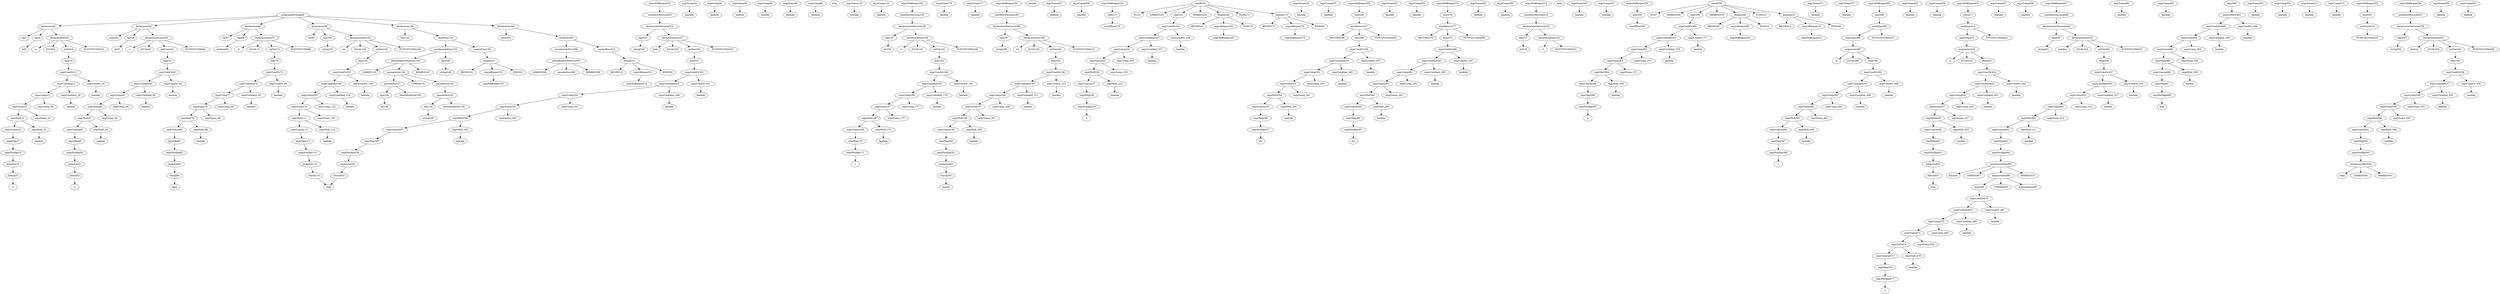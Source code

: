 digraph G {programaPrincipal0->declaracion2;
declaracion2->var3;
declaracion2->tipo4;
tipo4->int5;
declaracion2->declaracionVar6;
a7[label=a];
declaracionVar6->a7;
declaracionVar6->IGUAL8;
declaracionVar6->initVar9;
initVar9->expr10;
expr10->exprCondOr11;
exprCondOr11->exprCondAnd12;
exprCondAnd12->exprComp13;
exprComp13->exprSuma14;
exprSuma14->exprMult15;
exprMult15->exprUnaria16;
exprUnaria16->exprNeg17;
exprNeg17->exprPostfija18;
exprPostfija18->primario19;
primario19->literal20;
321[label=3];
literal20->321;
exprMult15->exprMult_22;
lambda23[label=lambda];
exprMult_22->lambda23;
exprSuma14->exprSuma_24;
lambda25[label=lambda];
exprSuma24->lambda25;
exprComp13->exprComp_26;
lambda27[label=lambda];
exprComp26->lambda27;
exprCondAnd12->exprCondAnd_28;
lambda29[label=lambda];
exprCondAnd_28->lambda29;
exprCondOr11->exprCondOr_30;
lambda31[label=lambda];
exprCondOr_30->lambda31;
declaracionVar6->PUNTOYCOMA32;
programaPrincipal0->declaracion34;
declaracion34->const35;
declaracion34->tipo36;
tipo36->int37;
declaracion34->declaracionConst38;
s39[label=s];
declaracionConst38->s39;
declaracionConst38->IGUAL40;
declaracionConst38->initConst41;
initConst41->expr42;
expr42->exprCondOr43;
exprCondOr43->exprCondAnd44;
exprCondAnd44->exprComp45;
exprComp45->exprSuma46;
exprSuma46->exprMult47;
exprMult47->exprUnaria48;
exprUnaria48->exprNeg49;
exprNeg49->exprPostfija50;
exprPostfija50->primario51;
primario51->literal52;
253[label=2];
literal52->253;
exprMult47->exprMult_54;
lambda55[label=lambda];
exprMult_54->lambda55;
exprSuma46->exprSuma_56;
lambda57[label=lambda];
exprSuma56->lambda57;
exprComp45->exprComp_58;
lambda59[label=lambda];
exprComp58->lambda59;
exprCondAnd44->exprCondAnd_60;
lambda61[label=lambda];
exprCondAnd_60->lambda61;
exprCondOr43->exprCondOr_62;
lambda63[label=lambda];
exprCondOr_62->lambda63;
declaracionConst38->PUNTOYCOMA64;
programaPrincipal0->declaracion66;
declaracion66->var67;
declaracion66->tipo68;
tipo68->boolean69;
declaracion66->declaracionVar70;
b71[label=b];
declaracionVar70->b71;
declaracionVar70->IGUAL72;
declaracionVar70->initVar73;
initVar73->expr74;
expr74->exprCondOr75;
exprCondOr75->exprCondAnd76;
exprCondAnd76->exprComp77;
exprComp77->exprSuma78;
exprSuma78->exprMult79;
exprMult79->exprUnaria80;
exprUnaria80->exprNeg81;
exprNeg81->exprPostfija82;
exprPostfija82->primario83;
primario83->literal84;
false85[label=false];
literal84->false85;
exprMult79->exprMult_86;
lambda87[label=lambda];
exprMult_86->lambda87;
exprSuma78->exprSuma_88;
lambda89[label=lambda];
exprSuma88->lambda89;
exprComp77->exprComp_90;
lambda91[label=lambda];
exprComp90->lambda91;
exprCondAnd76->exprCondAnd_92;
lambda93[label=lambda];
exprCondAnd_92->lambda93;
exprCondOr75->exprCondOr_94;
lambda95[label=lambda];
exprCondOr_94->lambda95;
declaracionVar70->PUNTOYCOMA96;
programaPrincipal0->declaracion98;
declaracion98->var99;
declaracion98->tipo100;
tipo100->string101;
declaracion98->declaracionVar102;
res103[label=res];
declaracionVar102->res103;
declaracionVar102->IGUAL104;
declaracionVar102->initVar105;
initVar105->expr106;
expr106->exprCondOr107;
exprCondOr107->exprCondAnd108;
exprCondAnd108->exprComp109;
exprComp109->exprSuma110;
exprSuma110->exprMult111;
exprMult111->exprUnaria112;
exprUnaria112->exprNeg113;
exprNeg113->exprPostfija114;
exprPostfija114->primario115;
primario115->literal116;
"hola"117[label="hola"];
literal116->"hola"117;
exprMult111->exprMult_118;
lambda119[label=lambda];
exprMult_118->lambda119;
exprSuma110->exprSuma_120;
lambda121[label=lambda];
exprSuma120->lambda121;
exprComp109->exprComp_122;
lambda123[label=lambda];
exprComp122->lambda123;
exprCondAnd108->exprCondAnd_124;
lambda125[label=lambda];
exprCondAnd_124->lambda125;
exprCondOr107->exprCondOr_126;
lambda127[label=lambda];
exprCondOr_126->lambda127;
declaracionVar102->PUNTOYCOMA128;
programaPrincipal0->declaracion130;
declaracion130->func131;
declaracion130->declFunc132;
declFunc132->encabezadoFunc133;
encabezadoFunc133->identificadorMetFunc134;
identificadorMetFunc134->LPAREN135;
identificadorMetFunc134->parametros136;
parametros136->parametro137;
parametro137->tipo138;
tipo138->int139;
parametro137->identificadoVar140;
parametros136->COMMA141;
parametros136->parametros142;
parametros142->parametro143;
parametro143->tipo144;
tipo144->string145;
parametro143->identificadoVar146;
identificadorMetFunc134->RPAREN147;
encabezadoFunc133->tipo148;
tipo148->string149;
declFunc132->cuerpoFunc150;
cuerpoFunc150->bloque151;
bloque151->BEGIN152;
bloque151->exprsBloque153;
exprsBloque153->exprDeBloque154;
exprsDeBloque154->sentDeclVarLocal155;
sentDeclVarLocal155->declaracionVarLocal156;
declaracionVarLocal156->tipo157;
tipo157->int158;
declaracionVarLocal156->declaracionVar159;
a160[label=a];
declaracionVar159->a160;
declaracionVar159->IGUAL161;
declaracionVar159->initVar162;
initVar162->expr163;
expr163->exprCondOr164;
exprCondOr164->exprCondAnd165;
exprCondAnd165->exprComp166;
exprComp166->exprSuma167;
exprSuma167->exprMult168;
exprMult168->exprUnaria169;
exprUnaria169->exprNeg170;
exprNeg170->exprPostfija171;
c172[label=c];
exprPostfija171->c172;
exprMult168->exprMult_173;
lambda174[label=lambda];
exprMult_173->lambda174;
exprSuma167->exprSuma_175;
lambda176[label=lambda];
exprSuma175->lambda176;
exprComp166->exprComp_177;
lambda178[label=lambda];
exprComp177->lambda178;
exprCondAnd165->exprCondAnd_179;
lambda180[label=lambda];
exprCondAnd_179->lambda180;
exprCondOr164->exprCondOr_181;
lambda182[label=lambda];
exprCondOr_181->lambda182;
declaracionVar159->PUNTOYCOMA183;
exprsDeBloque184->sentDeclVarLocal185;
sentDeclVarLocal185->declaracionVarLocal186;
declaracionVarLocal186->tipo187;
tipo187->string188;
declaracionVarLocal186->declaracionVar189;
str190[label=str];
declaracionVar189->str190;
declaracionVar189->IGUAL191;
declaracionVar189->initVar192;
initVar192->expr193;
expr193->exprCondOr194;
exprCondOr194->exprCondAnd195;
exprCondAnd195->exprComp196;
exprComp196->exprSuma197;
exprSuma197->exprMult198;
exprMult198->exprUnaria199;
exprUnaria199->exprNeg200;
exprNeg200->exprPostfija201;
exprPostfija201->primario202;
primario202->literal203;
"mundo"204[label="mundo"];
literal203->"mundo"204;
exprMult198->exprMult_205;
lambda206[label=lambda];
exprMult_205->lambda206;
exprSuma197->exprSuma_207;
lambda208[label=lambda];
exprSuma207->lambda208;
exprComp196->exprComp_209;
lambda210[label=lambda];
exprComp209->lambda210;
exprCondAnd195->exprCondAnd_211;
lambda212[label=lambda];
exprCondAnd_211->lambda212;
exprCondOr194->exprCondOr_213;
lambda214[label=lambda];
exprCondOr_213->lambda214;
declaracionVar189->PUNTOYCOMA215;
exprsDeBloque216->sent217;
sent217->sentIfElse218;
sentIf218->IF219;
sentIf218->LPAREN220;
sentIf218->expr221;
expr221->exprCondOr222;
exprCondOr222->exprCondAnd223;
exprCondAnd223->exprComp224;
exprComp224->exprSuma225;
exprSuma225->exprMult226;
exprMult226->exprUnaria227;
exprUnaria227->exprNeg228;
exprNeg228->exprPostfija229;
b230[label=b];
exprPostfija229->b230;
exprMult226->exprMult_231;
lambda232[label=lambda];
exprMult_231->lambda232;
exprSuma225->exprSuma_233;
lambda234[label=lambda];
exprSuma233->lambda234;
exprComp224->exprComp_235;
lambda236[label=lambda];
exprComp235->lambda236;
exprCondAnd223->exprCondAnd_237;
lambda238[label=lambda];
exprCondAnd_237->lambda238;
exprCondOr222->exprCondOr_239;
lambda240[label=lambda];
exprCondOr_239->lambda240;
sentIf218->RPAREN241;
sentIf218->bloque242;
bloque242->BEGIN243;
bloque242->exprsBloque244;
exprsBloque244->exprDeBloque245;
exprsDeBloque245->sent246;
sent246->sentReturn247;
sentReturn247->RETURN248;
sentReturn247->expr249;
expr249->exprCondOr250;
exprCondOr250->exprCondAnd251;
exprCondAnd251->exprComp252;
exprComp252->exprSuma253;
exprSuma253->exprMult254;
exprMult254->exprUnaria255;
exprUnaria255->exprNeg256;
exprNeg256->exprPostfija257;
str258[label=str];
exprPostfija257->str258;
exprMult254->exprMult_259;
lambda260[label=lambda];
exprMult_259->lambda260;
exprSuma253->exprSuma_261;
lambda262[label=lambda];
exprSuma261->lambda262;
exprComp252->exprComp_263;
lambda264[label=lambda];
exprComp263->lambda264;
exprCondAnd251->exprCondAnd_265;
lambda266[label=lambda];
exprCondAnd_265->lambda266;
exprCondOr250->exprCondOr_267;
lambda268[label=lambda];
exprCondOr_267->lambda268;
sentReturn247->PUNTOYCOMA269;
bloque242->END270;
sentIf218->ELSE271;
sentIf218->bloque272;
bloque272->BEGIN273;
bloque272->exprsBloque274;
exprsBloque274->exprDeBloque275;
exprsDeBloque275->sent276;
sent276->sentReturn277;
sentReturn277->RETURN278;
sentReturn277->expr279;
expr279->exprCondOr280;
exprCondOr280->exprCondAnd281;
exprCondAnd281->exprComp282;
exprComp282->exprSuma283;
exprSuma283->exprMult284;
exprMult284->exprUnaria285;
exprUnaria285->exprNeg286;
exprNeg286->exprPostfija287;
res288[label=res];
exprPostfija287->res288;
exprMult284->exprMult_289;
lambda290[label=lambda];
exprMult_289->lambda290;
exprSuma283->exprSuma_291;
lambda292[label=lambda];
exprSuma291->lambda292;
exprComp282->exprComp_293;
lambda294[label=lambda];
exprComp293->lambda294;
exprCondAnd281->exprCondAnd_295;
lambda296[label=lambda];
exprCondAnd_295->lambda296;
exprCondOr280->exprCondOr_297;
lambda298[label=lambda];
exprCondOr_297->lambda298;
sentReturn277->PUNTOYCOMA299;
bloque272->END300;
bloque151->END301;
programaPrincipal0->declaracion303;
declaracion303->proc304;
declaracion303->declProc305;
declProc305->encabezadoProc306;
encabezadoProc306->identificadorMetProc307;
identificadorMetProc307->LPAREN308;
identificadorMetProc307->parametros309;
identificadorMetProc307->RPAREN309;
declProc305->cuerpoProc310;
cuerpoProc310->bloque311;
bloque311->BEGIN312;
bloque311->exprsBloque313;
exprsBloque313->exprDeBloque314;
exprsDeBloque314->sentDeclVarLocal315;
sentDeclVarLocal315->declaracionVarLocal316;
declaracionVarLocal316->tipo317;
tipo317->int318;
declaracionVarLocal316->declaracionVar319;
d320[label=d];
declaracionVar319->d320;
declaracionVar319->PUNTOYCOMA321;
exprsDeBloque322->sentDeclVarLocal323;
sentDeclVarLocal323->declaracionVarLocal324;
declaracionVarLocal324->tipo325;
tipo325->string326;
declaracionVarLocal324->declaracionVar327;
hola328[label=hola];
declaracionVar327->hola328;
declaracionVar327->IGUAL329;
declaracionVar327->initVar330;
initVar330->expr331;
expr331->exprCondOr332;
exprCondOr332->exprCondAnd333;
exprCondAnd333->exprComp334;
exprComp334->exprSuma335;
exprSuma335->exprMult336;
exprMult336->exprUnaria337;
exprUnaria337->exprNeg338;
exprNeg338->exprPostfija339;
exprPostfija339->primario340;
primario340->literal341;
"hola"342[label="hola"];
literal341->"hola"342;
exprMult336->exprMult_343;
lambda344[label=lambda];
exprMult_343->lambda344;
exprSuma335->exprSuma_345;
lambda346[label=lambda];
exprSuma345->lambda346;
exprComp334->exprComp_347;
lambda348[label=lambda];
exprComp347->lambda348;
exprCondAnd333->exprCondAnd_349;
lambda350[label=lambda];
exprCondAnd_349->lambda350;
exprCondOr332->exprCondOr_351;
lambda352[label=lambda];
exprCondOr_351->lambda352;
declaracionVar327->PUNTOYCOMA353;
exprsDeBloque354->sent355;
sent355->sentIfElse356;
sentIf356->IF357;
sentIf356->LPAREN358;
sentIf356->expr359;
expr359->exprCondOr360;
exprCondOr360->exprCondAnd361;
exprCondAnd361->exprComp362;
exprComp362->exprSuma363;
exprSuma363->exprMult364;
exprMult364->exprUnaria365;
exprUnaria365->exprNeg366;
exprNeg366->exprPostfija367;
b368[label=b];
exprPostfija367->b368;
exprMult364->exprMult_369;
lambda370[label=lambda];
exprMult_369->lambda370;
exprSuma363->exprSuma_371;
lambda372[label=lambda];
exprSuma371->lambda372;
exprComp362->exprComp_373;
lambda374[label=lambda];
exprComp373->lambda374;
exprCondAnd361->exprCondAnd_375;
lambda376[label=lambda];
exprCondAnd_375->lambda376;
exprCondOr360->exprCondOr_377;
lambda378[label=lambda];
exprCondOr_377->lambda378;
sentIf356->RPAREN379;
sentIf356->bloque380;
bloque380->BEGIN381;
bloque380->exprsBloque382;
exprsBloque382->exprDeBloque383;
exprsDeBloque383->sent384;
sent384->sentExpr385;
sentExpr385->exprSent386;
exprSent386->asignacion387;
d388[label=d];
asignacion387->d388;
asignacion387->IGUAL389;
asignacion387->expr390;
expr390->exprCondOr391;
exprCondOr391->exprCondAnd392;
exprCondAnd392->exprComp393;
exprComp393->exprSuma394;
exprSuma394->exprMult395;
exprMult395->exprUnaria396;
exprUnaria396->exprNeg397;
exprNeg397->exprPostfija398;
s399[label=s];
exprPostfija398->s399;
exprMult395->exprMult_400;
lambda401[label=lambda];
exprMult_400->lambda401;
exprSuma394->exprSuma_402;
lambda403[label=lambda];
exprSuma402->lambda403;
exprComp393->exprComp_404;
lambda405[label=lambda];
exprComp404->lambda405;
exprCondAnd392->exprCondAnd_406;
lambda407[label=lambda];
exprCondAnd_406->lambda407;
exprCondOr391->exprCondOr_408;
lambda409[label=lambda];
exprCondOr_408->lambda409;
sentExpr385->PUNTOYCOMA410;
bloque380->END411;
sentIf356->ELSE412;
sentIf356->bloque413;
bloque413->BEGIN414;
bloque413->exprsBloque415;
exprsBloque415->exprDeBloque416;
exprsDeBloque416->sent417;
sent417->sentExpr418;
sentExpr418->exprSent419;
exprSent419->asignacion420;
b421[label=b];
asignacion420->b421;
asignacion420->IGUAL422;
asignacion420->expr423;
expr423->exprCondOr424;
exprCondOr424->exprCondAnd425;
exprCondAnd425->exprComp426;
exprComp426->exprSuma427;
exprSuma427->exprMult428;
exprMult428->exprUnaria429;
exprUnaria429->exprNeg430;
exprNeg430->exprPostfija431;
exprPostfija431->primario432;
primario432->literal433;
true434[label=true];
literal433->true434;
exprMult428->exprMult_435;
lambda436[label=lambda];
exprMult_435->lambda436;
exprSuma427->exprSuma_437;
lambda438[label=lambda];
exprSuma437->lambda438;
exprComp426->exprComp_439;
lambda440[label=lambda];
exprComp439->lambda440;
exprCondAnd425->exprCondAnd_441;
lambda442[label=lambda];
exprCondAnd_441->lambda442;
exprCondOr424->exprCondOr_443;
lambda444[label=lambda];
exprCondOr_443->lambda444;
sentExpr418->PUNTOYCOMA445;
bloque413->END446;
exprsDeBloque447->sentDeclVarLocal448;
sentDeclVarLocal448->declaracionVarLocal449;
declaracionVarLocal449->tipo450;
tipo450->string451;
declaracionVarLocal449->declaracionVar452;
palabra453[label=palabra];
declaracionVar452->palabra453;
declaracionVar452->IGUAL454;
declaracionVar452->initVar455;
initVar455->expr456;
expr456->exprCondOr457;
exprCondOr457->exprCondAnd458;
exprCondAnd458->exprComp459;
exprComp459->exprSuma460;
exprSuma460->exprMult461;
exprMult461->exprUnaria462;
exprUnaria462->exprNeg463;
exprNeg463->exprPostfija464;
exprPostfija464->sentInvocaMet465;
funcion466[label=funcion];
sentInvocaMet465->funcion466;
sentInvocaMet465->LPAREN467;
sentInvocaMet465->argumentos468;
argumentos468->expr469;
expr469->exprCondOr470;
exprCondOr470->exprCondAnd471;
exprCondAnd471->exprComp472;
exprComp472->exprSuma473;
exprSuma473->exprMult474;
exprMult474->exprUnaria475;
exprUnaria475->exprNeg476;
exprNeg476->exprPostfija477;
d478[label=d];
exprPostfija477->d478;
exprMult474->exprMult_479;
lambda480[label=lambda];
exprMult_479->lambda480;
exprSuma473->exprSuma_481;
lambda482[label=lambda];
exprSuma481->lambda482;
exprComp472->exprComp_483;
lambda484[label=lambda];
exprComp483->lambda484;
exprCondAnd471->exprCondAnd_485;
lambda486[label=lambda];
exprCondAnd_485->lambda486;
exprCondOr470->exprCondOr_487;
lambda488[label=lambda];
exprCondOr_487->lambda488;
argumentos468->COMMA489;
argumentos468->argumentos490;
expr490->exprCondOr491;
exprCondOr491->exprCondAnd492;
exprCondAnd492->exprComp493;
exprComp493->exprSuma494;
exprSuma494->exprMult495;
exprMult495->exprUnaria496;
exprUnaria496->exprNeg497;
exprNeg497->exprPostfija498;
hola499[label=hola];
exprPostfija498->hola499;
exprMult495->exprMult_500;
lambda501[label=lambda];
exprMult_500->lambda501;
exprSuma494->exprSuma_502;
lambda503[label=lambda];
exprSuma502->lambda503;
exprComp493->exprComp_504;
lambda505[label=lambda];
exprComp504->lambda505;
exprCondAnd492->exprCondAnd_506;
lambda507[label=lambda];
exprCondAnd_506->lambda507;
exprCondOr491->exprCondOr_508;
lambda509[label=lambda];
exprCondOr_508->lambda509;
sentInvocaMet465->RPAREN510;
exprMult461->exprMult_511;
lambda512[label=lambda];
exprMult_511->lambda512;
exprSuma460->exprSuma_513;
lambda514[label=lambda];
exprSuma513->lambda514;
exprComp459->exprComp_515;
lambda516[label=lambda];
exprComp515->lambda516;
exprCondAnd458->exprCondAnd_517;
lambda518[label=lambda];
exprCondAnd_517->lambda518;
exprCondOr457->exprCondOr_519;
lambda520[label=lambda];
exprCondOr_519->lambda520;
declaracionVar452->PUNTOYCOMA521;
exprsDeBloque522->sent523;
sent523->sentVacia524;
sentVacia524->PUNTOYCOMA525;
exprsDeBloque526->sentDeclVarLocal527;
sentDeclVarLocal527->declaracionVarLocal528;
declaracionVarLocal528->tipo529;
tipo529->string530;
declaracionVarLocal528->declaracionVar531;
lectura532[label=lectura];
declaracionVar531->lectura532;
declaracionVar531->IGUAL533;
declaracionVar531->initVar534;
initVar534->expr535;
expr535->exprCondOr536;
exprCondOr536->exprCondAnd537;
exprCondAnd537->exprComp538;
exprComp538->exprSuma539;
exprSuma539->exprMult540;
exprMult540->exprUnaria541;
exprUnaria541->exprNeg542;
exprNeg542->exprPostfija543;
exprPostfija543->sentInvocaMet544;
read545[label=read];
sentInvocaMet544->read545;
sentInvocaMet544->LPAREN546;
sentInvocaMet544->RPAREN547;
exprMult540->exprMult_548;
lambda549[label=lambda];
exprMult_548->lambda549;
exprSuma539->exprSuma_550;
lambda551[label=lambda];
exprSuma550->lambda551;
exprComp538->exprComp_552;
lambda553[label=lambda];
exprComp552->lambda553;
exprCondAnd537->exprCondAnd_554;
lambda555[label=lambda];
exprCondAnd_554->lambda555;
exprCondOr536->exprCondOr_556;
lambda557[label=lambda];
exprCondOr_556->lambda557;
declaracionVar531->PUNTOYCOMA558;
bloque311->END559;
}